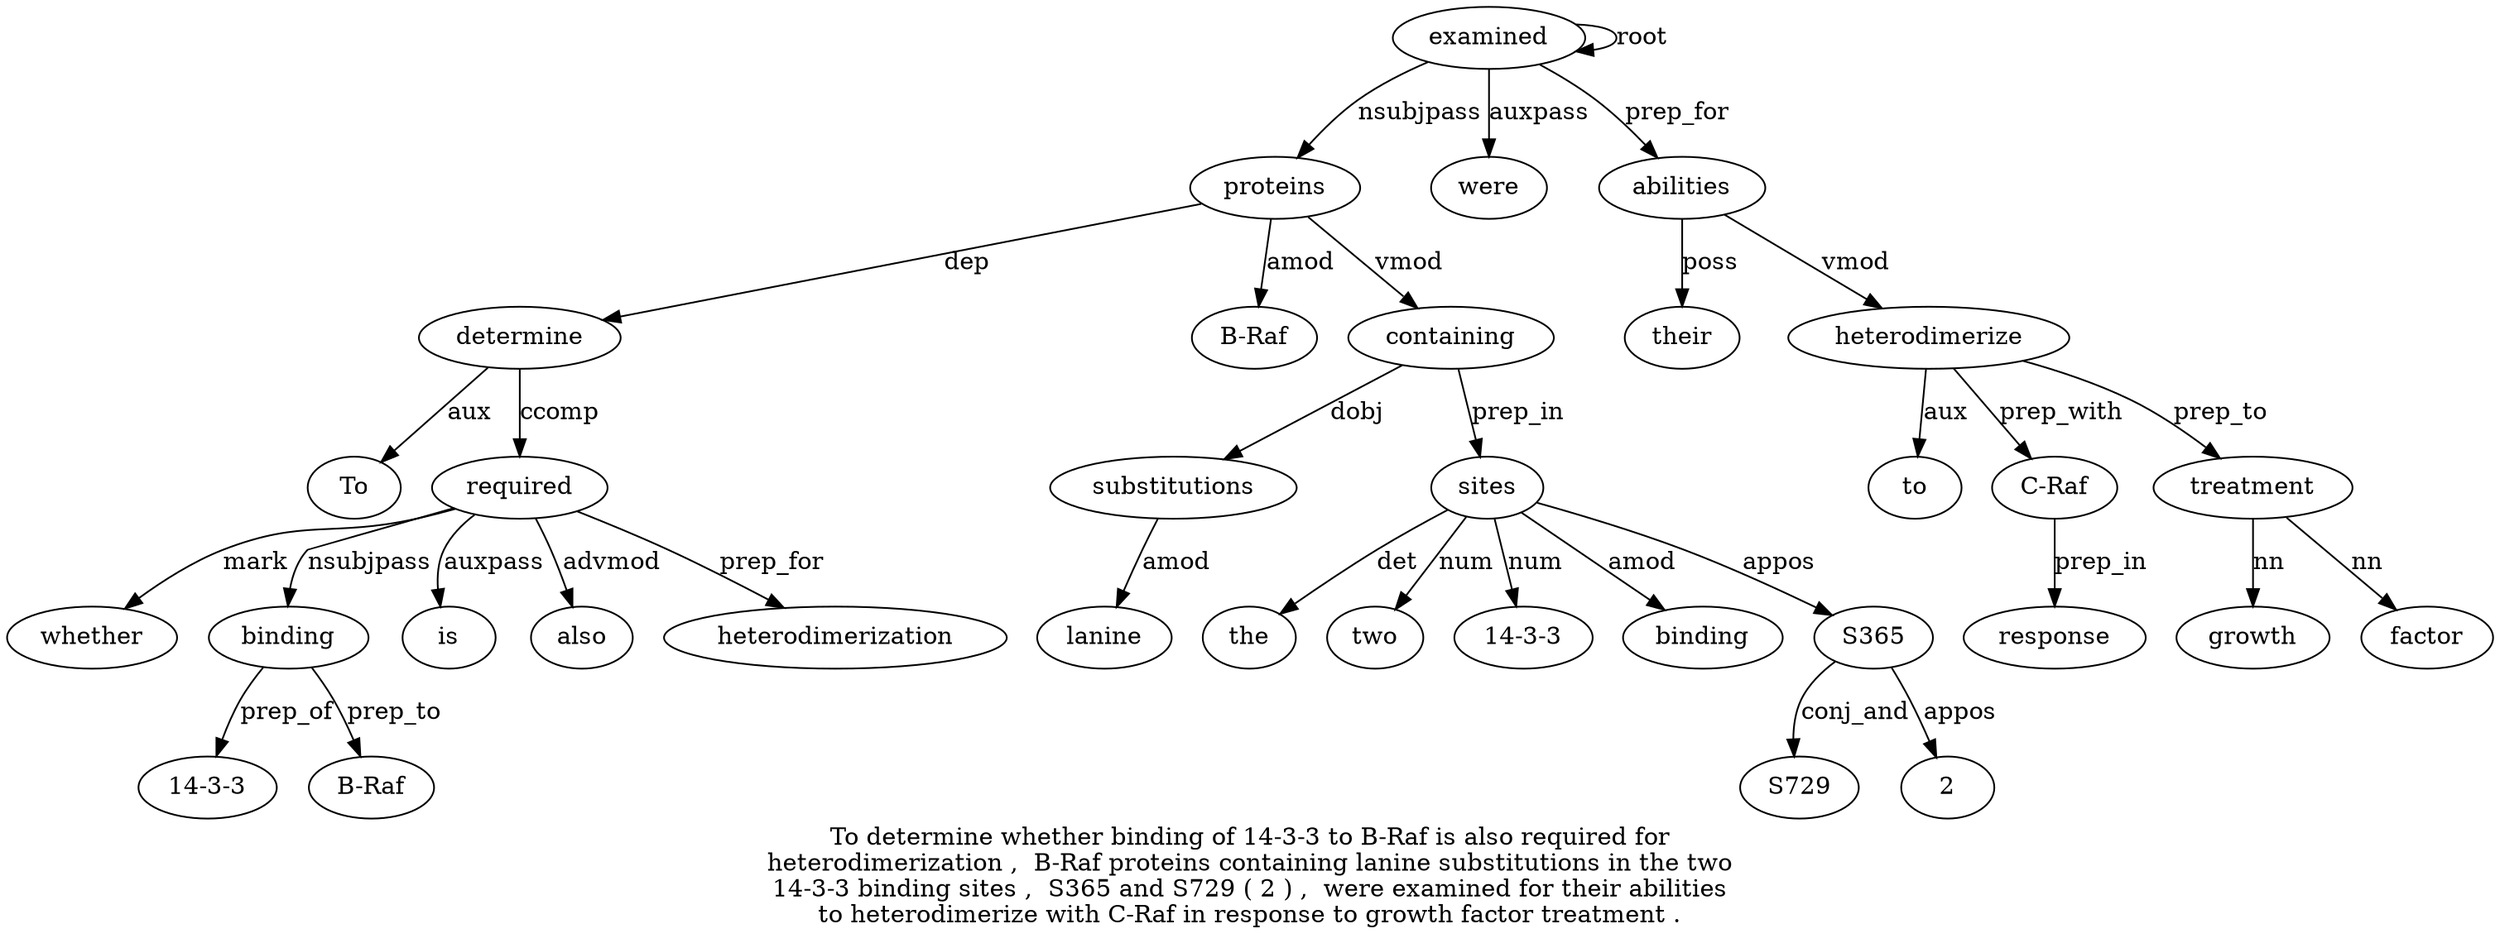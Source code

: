 digraph "To determine whether binding of 14-3-3 to B-Raf is also required for heterodimerization ,  B-Raf proteins containing lanine substitutions in the two 14-3-3 binding sites ,  S365 and S729 ( 2 ) ,  were examined for their abilities to heterodimerize with C-Raf in response to growth factor treatment ." {
label="To determine whether binding of 14-3-3 to B-Raf is also required for
heterodimerization ,  B-Raf proteins containing lanine substitutions in the two
14-3-3 binding sites ,  S365 and S729 ( 2 ) ,  were examined for their abilities
to heterodimerize with C-Raf in response to growth factor treatment .";
determine2 [style=filled, fillcolor=white, label=determine];
To1 [style=filled, fillcolor=white, label=To];
determine2 -> To1  [label=aux];
proteins16 [style=filled, fillcolor=white, label=proteins];
proteins16 -> determine2  [label=dep];
required11 [style=filled, fillcolor=white, label=required];
whether3 [style=filled, fillcolor=white, label=whether];
required11 -> whether3  [label=mark];
binding4 [style=filled, fillcolor=white, label=binding];
required11 -> binding4  [label=nsubjpass];
"14-3-36" [style=filled, fillcolor=white, label="14-3-3"];
binding4 -> "14-3-36"  [label=prep_of];
"B-Raf8" [style=filled, fillcolor=white, label="B-Raf"];
binding4 -> "B-Raf8"  [label=prep_to];
is9 [style=filled, fillcolor=white, label=is];
required11 -> is9  [label=auxpass];
also10 [style=filled, fillcolor=white, label=also];
required11 -> also10  [label=advmod];
determine2 -> required11  [label=ccomp];
heterodimerization13 [style=filled, fillcolor=white, label=heterodimerization];
required11 -> heterodimerization13  [label=prep_for];
"B-Raf15" [style=filled, fillcolor=white, label="B-Raf"];
proteins16 -> "B-Raf15"  [label=amod];
examined35 [style=filled, fillcolor=white, label=examined];
examined35 -> proteins16  [label=nsubjpass];
containing17 [style=filled, fillcolor=white, label=containing];
proteins16 -> containing17  [label=vmod];
substitutions19 [style=filled, fillcolor=white, label=substitutions];
lanine18 [style=filled, fillcolor=white, label=lanine];
substitutions19 -> lanine18  [label=amod];
containing17 -> substitutions19  [label=dobj];
sites25 [style=filled, fillcolor=white, label=sites];
the21 [style=filled, fillcolor=white, label=the];
sites25 -> the21  [label=det];
two22 [style=filled, fillcolor=white, label=two];
sites25 -> two22  [label=num];
"14-3-32" [style=filled, fillcolor=white, label="14-3-3"];
sites25 -> "14-3-32"  [label=num];
binding24 [style=filled, fillcolor=white, label=binding];
sites25 -> binding24  [label=amod];
containing17 -> sites25  [label=prep_in];
S36527 [style=filled, fillcolor=white, label=S365];
sites25 -> S36527  [label=appos];
S729 [style=filled, fillcolor=white, label=S729];
S36527 -> S729  [label=conj_and];
231 [style=filled, fillcolor=white, label=2];
S36527 -> 231  [label=appos];
were34 [style=filled, fillcolor=white, label=were];
examined35 -> were34  [label=auxpass];
examined35 -> examined35  [label=root];
abilities38 [style=filled, fillcolor=white, label=abilities];
their37 [style=filled, fillcolor=white, label=their];
abilities38 -> their37  [label=poss];
examined35 -> abilities38  [label=prep_for];
heterodimerize40 [style=filled, fillcolor=white, label=heterodimerize];
to39 [style=filled, fillcolor=white, label=to];
heterodimerize40 -> to39  [label=aux];
abilities38 -> heterodimerize40  [label=vmod];
"C-Raf42" [style=filled, fillcolor=white, label="C-Raf"];
heterodimerize40 -> "C-Raf42"  [label=prep_with];
response44 [style=filled, fillcolor=white, label=response];
"C-Raf42" -> response44  [label=prep_in];
treatment48 [style=filled, fillcolor=white, label=treatment];
growth46 [style=filled, fillcolor=white, label=growth];
treatment48 -> growth46  [label=nn];
factor47 [style=filled, fillcolor=white, label=factor];
treatment48 -> factor47  [label=nn];
heterodimerize40 -> treatment48  [label=prep_to];
}
